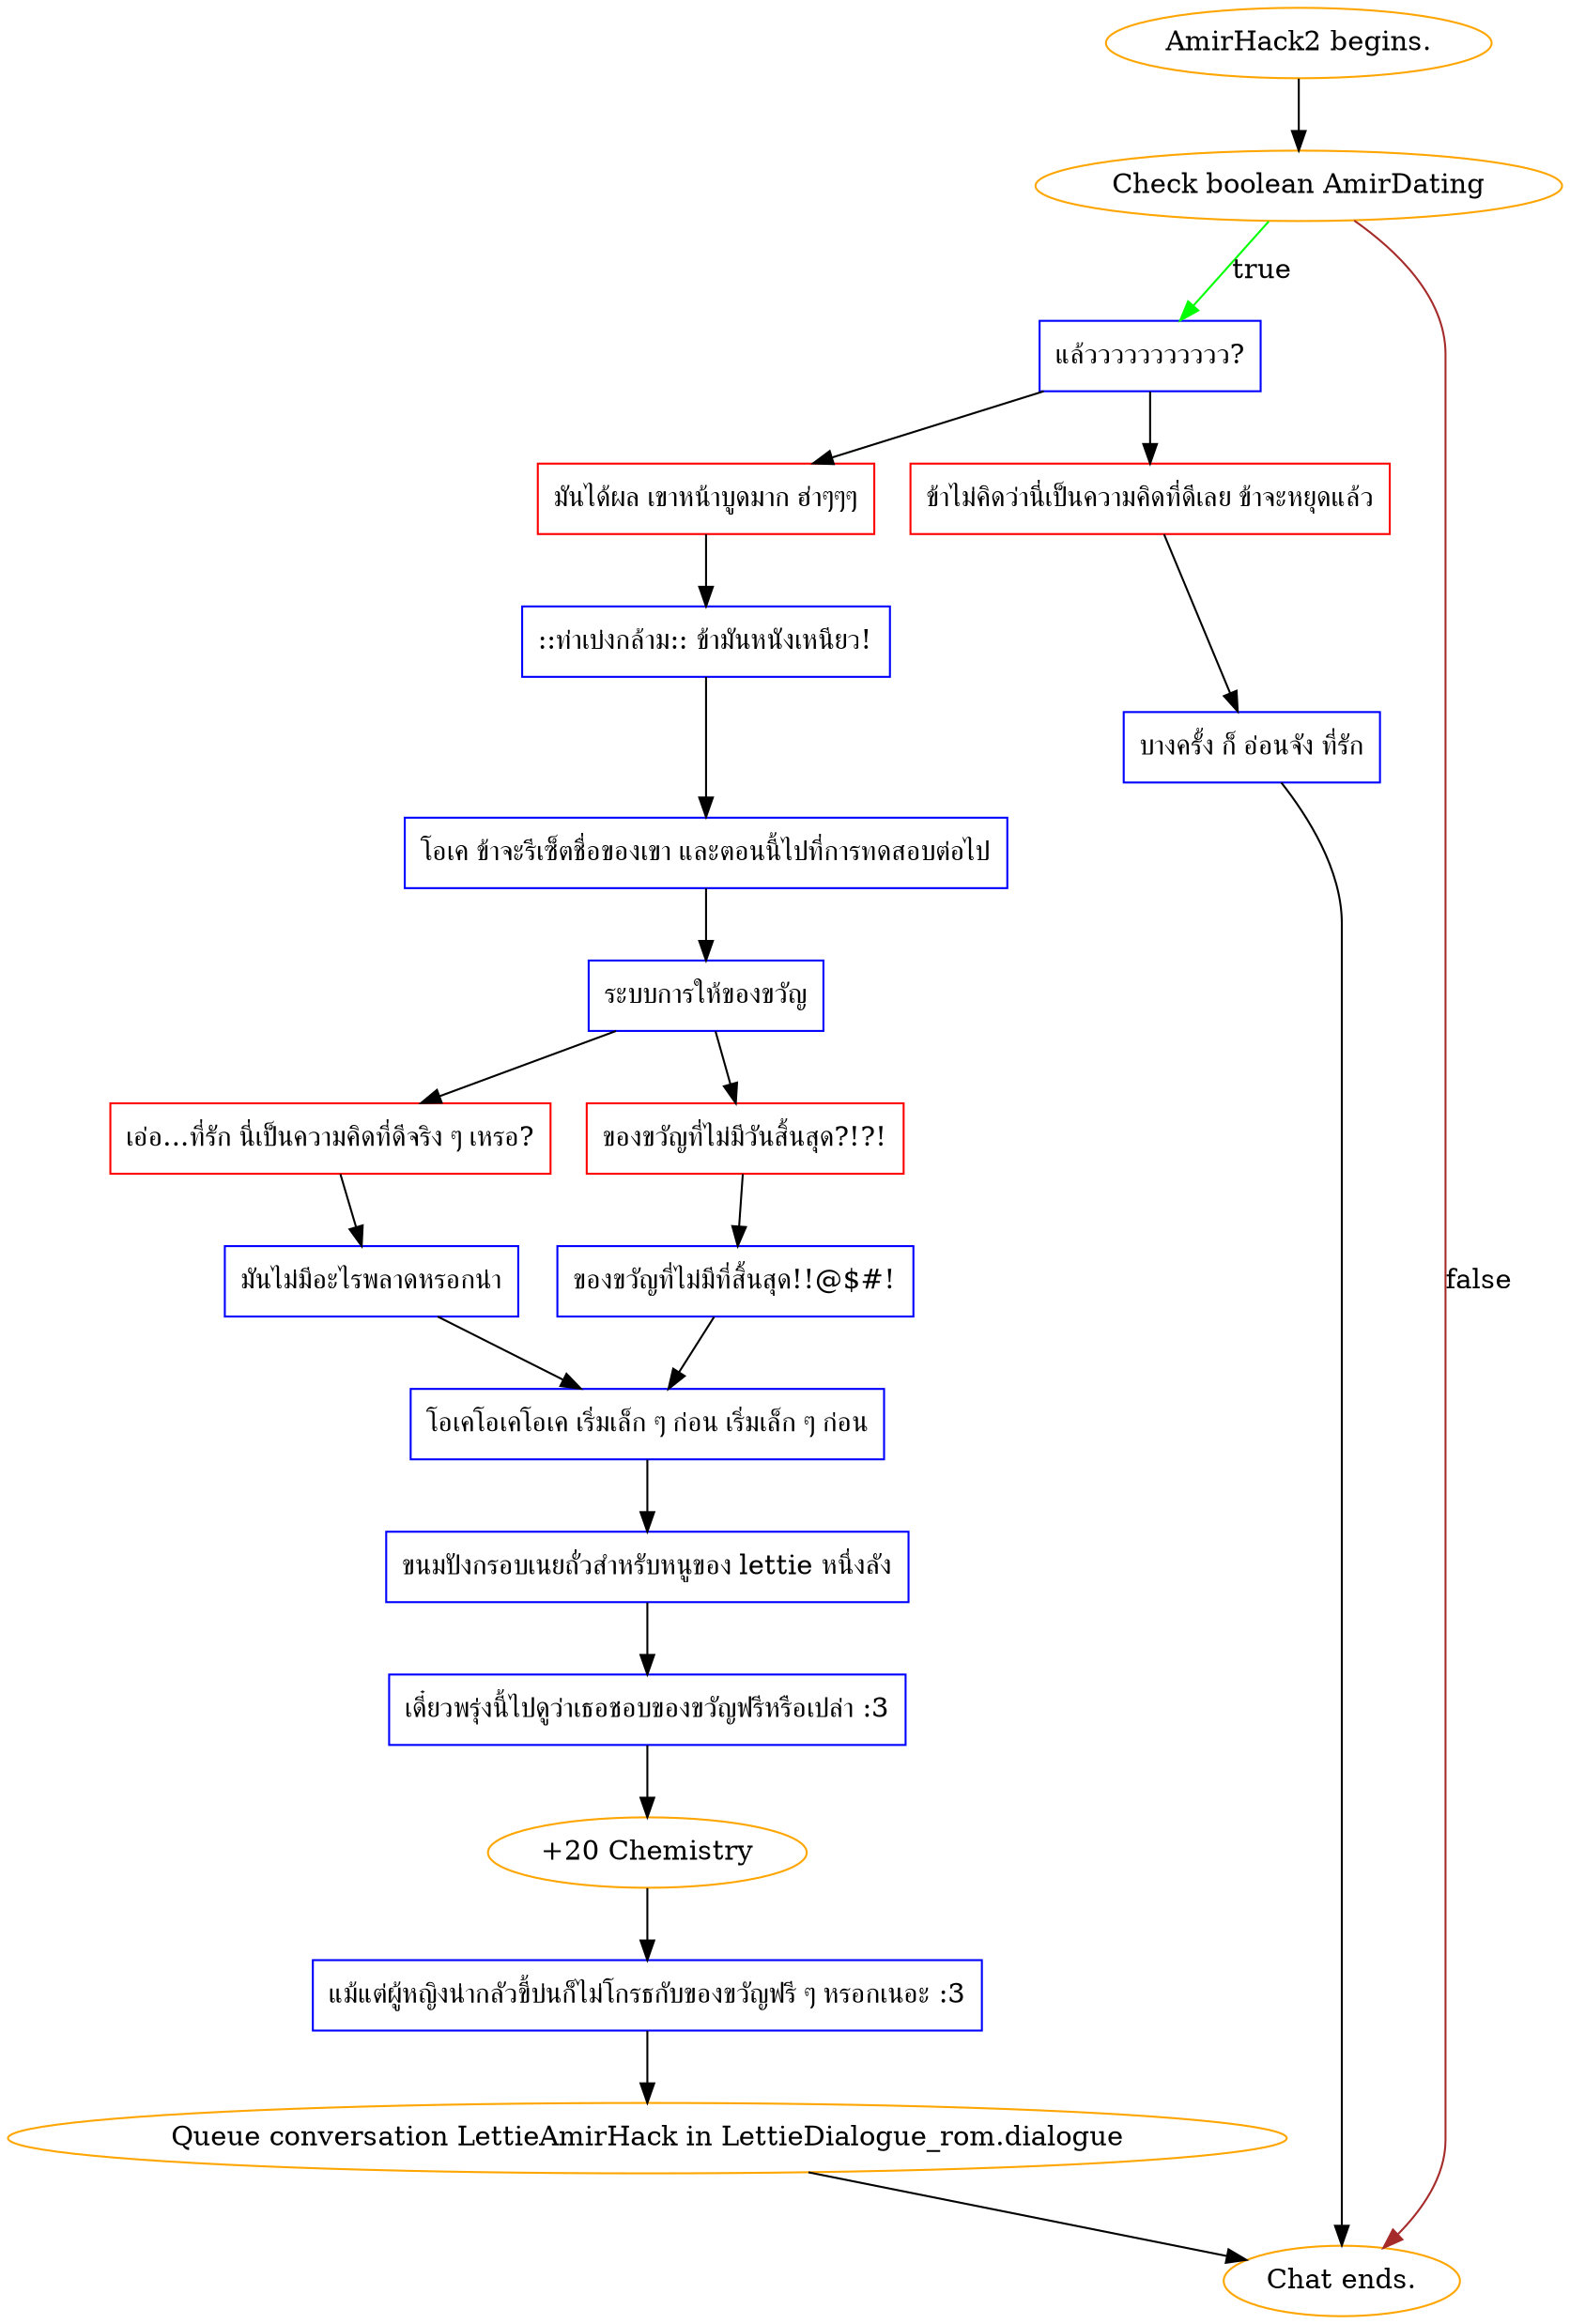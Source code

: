 digraph {
	"AmirHack2 begins." [color=orange];
		"AmirHack2 begins." -> j1974262334;
	j1974262334 [label="Check boolean AmirDating",color=orange];
		j1974262334 -> j973121563 [label=true,color=green];
		j1974262334 -> "Chat ends." [label=false,color=brown];
	j973121563 [label="แล้ววววววววววว?",shape=box,color=blue];
		j973121563 -> j2087590582;
		j973121563 -> j1620443663;
	"Chat ends." [color=orange];
	j2087590582 [label="มันได้ผล เขาหน้าบูดมาก ฮ่าๆๆๆ",shape=box,color=red];
		j2087590582 -> j3043906473;
	j1620443663 [label="ข้าไม่คิดว่านี่เป็นความคิดที่ดีเลย ข้าจะหยุดแล้ว",shape=box,color=red];
		j1620443663 -> j2023935780;
	j3043906473 [label="::ท่าเบ่งกล้าม:: ข้ามันหนังเหนียว!",shape=box,color=blue];
		j3043906473 -> j2594961243;
	j2023935780 [label="บางครั้ง ก็ อ่อนจัง ที่รัก",shape=box,color=blue];
		j2023935780 -> "Chat ends.";
	j2594961243 [label="โอเค ข้าจะรีเซ็ตชื่อของเขา และตอนนี้ไปที่การทดสอบต่อไป",shape=box,color=blue];
		j2594961243 -> j784159456;
	j784159456 [label="ระบบการให้ของขวัญ",shape=box,color=blue];
		j784159456 -> j2096179651;
		j784159456 -> j3650667209;
	j2096179651 [label="เอ่อ...ที่รัก นี่เป็นความคิดที่ดีจริง ๆ เหรอ?",shape=box,color=red];
		j2096179651 -> j1717592040;
	j3650667209 [label="ของขวัญที่ไม่มีวันสิ้นสุด?!?!",shape=box,color=red];
		j3650667209 -> j3382217588;
	j1717592040 [label="มันไม่มีอะไรพลาดหรอกน่า",shape=box,color=blue];
		j1717592040 -> j3290766272;
	j3382217588 [label="ของขวัญที่ไม่มีที่สิ้นสุด!!@$#!",shape=box,color=blue];
		j3382217588 -> j3290766272;
	j3290766272 [label="โอเคโอเคโอเค เริ่มเล็ก ๆ ก่อน เริ่มเล็ก ๆ ก่อน",shape=box,color=blue];
		j3290766272 -> j1668244848;
	j1668244848 [label="ขนมปังกรอบเนยถั่วสำหรับหนูของ lettie หนึ่งลัง",shape=box,color=blue];
		j1668244848 -> j586275889;
	j586275889 [label="เดี๋ยวพรุ่งนี้ไปดูว่าเธอชอบของขวัญฟรีหรือเปล่า :3",shape=box,color=blue];
		j586275889 -> j4121302707;
	j4121302707 [label="+20 Chemistry",color=orange];
		j4121302707 -> j2196124790;
	j2196124790 [label="แม้แต่ผู้หญิงน่ากลัวขี้บ่นก็ไม่โกรธกับของขวัญฟรี ๆ หรอกเนอะ :3",shape=box,color=blue];
		j2196124790 -> "Initiate conversation LettieAmirHack in LettieDialogue_rom.dialogue";
	"Initiate conversation LettieAmirHack in LettieDialogue_rom.dialogue" [label="Queue conversation LettieAmirHack in LettieDialogue_rom.dialogue",color=orange];
		"Initiate conversation LettieAmirHack in LettieDialogue_rom.dialogue" -> "Chat ends.";
}
